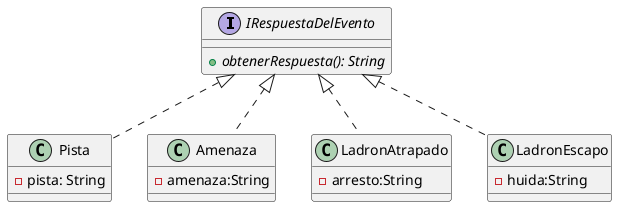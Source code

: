 @startuml

interface IRespuestaDelEvento
{
    + {abstract} obtenerRespuesta(): String
}

class Pista
{
    - pista: String
}

class Amenaza
{
    - amenaza:String
}

class LadronAtrapado
{
    - arresto:String
}

class LadronEscapo
{
    - huida:String
}

IRespuestaDelEvento <|.. Pista
IRespuestaDelEvento <|.. Amenaza
IRespuestaDelEvento <|.. LadronAtrapado
IRespuestaDelEvento <|.. LadronEscapo

@enduml